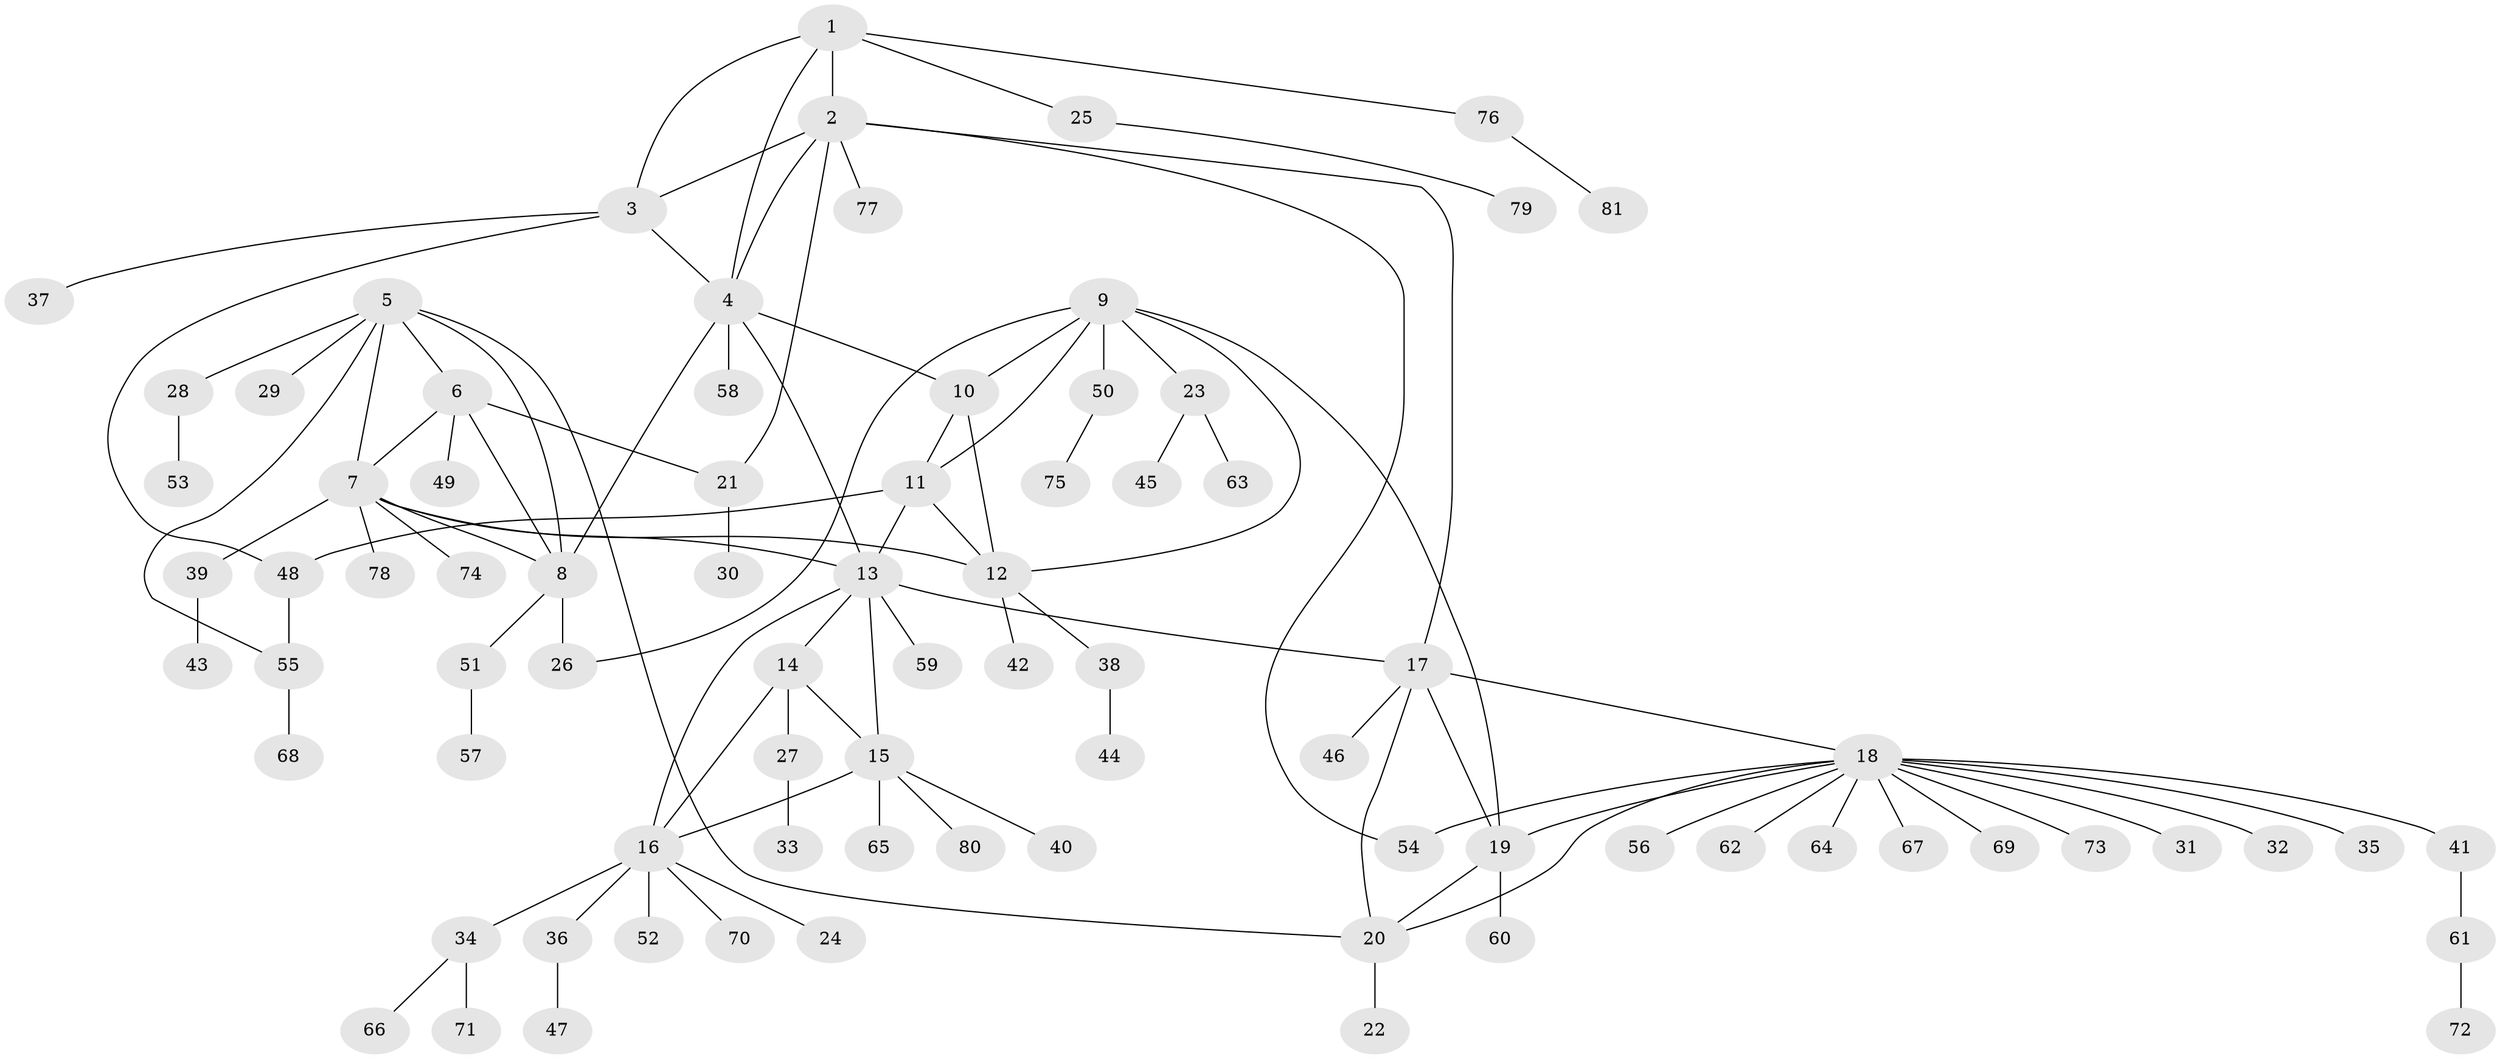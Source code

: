 // Generated by graph-tools (version 1.1) at 2025/50/03/09/25 03:50:33]
// undirected, 81 vertices, 106 edges
graph export_dot {
graph [start="1"]
  node [color=gray90,style=filled];
  1;
  2;
  3;
  4;
  5;
  6;
  7;
  8;
  9;
  10;
  11;
  12;
  13;
  14;
  15;
  16;
  17;
  18;
  19;
  20;
  21;
  22;
  23;
  24;
  25;
  26;
  27;
  28;
  29;
  30;
  31;
  32;
  33;
  34;
  35;
  36;
  37;
  38;
  39;
  40;
  41;
  42;
  43;
  44;
  45;
  46;
  47;
  48;
  49;
  50;
  51;
  52;
  53;
  54;
  55;
  56;
  57;
  58;
  59;
  60;
  61;
  62;
  63;
  64;
  65;
  66;
  67;
  68;
  69;
  70;
  71;
  72;
  73;
  74;
  75;
  76;
  77;
  78;
  79;
  80;
  81;
  1 -- 2;
  1 -- 3;
  1 -- 4;
  1 -- 25;
  1 -- 76;
  2 -- 3;
  2 -- 4;
  2 -- 17;
  2 -- 21;
  2 -- 54;
  2 -- 77;
  3 -- 4;
  3 -- 37;
  3 -- 48;
  4 -- 8;
  4 -- 10;
  4 -- 13;
  4 -- 58;
  5 -- 6;
  5 -- 7;
  5 -- 8;
  5 -- 20;
  5 -- 28;
  5 -- 29;
  5 -- 55;
  6 -- 7;
  6 -- 8;
  6 -- 21;
  6 -- 49;
  7 -- 8;
  7 -- 12;
  7 -- 13;
  7 -- 39;
  7 -- 74;
  7 -- 78;
  8 -- 26;
  8 -- 51;
  9 -- 10;
  9 -- 11;
  9 -- 12;
  9 -- 19;
  9 -- 23;
  9 -- 26;
  9 -- 50;
  10 -- 11;
  10 -- 12;
  11 -- 12;
  11 -- 13;
  11 -- 48;
  12 -- 38;
  12 -- 42;
  13 -- 14;
  13 -- 15;
  13 -- 16;
  13 -- 17;
  13 -- 59;
  14 -- 15;
  14 -- 16;
  14 -- 27;
  15 -- 16;
  15 -- 40;
  15 -- 65;
  15 -- 80;
  16 -- 24;
  16 -- 34;
  16 -- 36;
  16 -- 52;
  16 -- 70;
  17 -- 18;
  17 -- 19;
  17 -- 20;
  17 -- 46;
  18 -- 19;
  18 -- 20;
  18 -- 31;
  18 -- 32;
  18 -- 35;
  18 -- 41;
  18 -- 54;
  18 -- 56;
  18 -- 62;
  18 -- 64;
  18 -- 67;
  18 -- 69;
  18 -- 73;
  19 -- 20;
  19 -- 60;
  20 -- 22;
  21 -- 30;
  23 -- 45;
  23 -- 63;
  25 -- 79;
  27 -- 33;
  28 -- 53;
  34 -- 66;
  34 -- 71;
  36 -- 47;
  38 -- 44;
  39 -- 43;
  41 -- 61;
  48 -- 55;
  50 -- 75;
  51 -- 57;
  55 -- 68;
  61 -- 72;
  76 -- 81;
}
